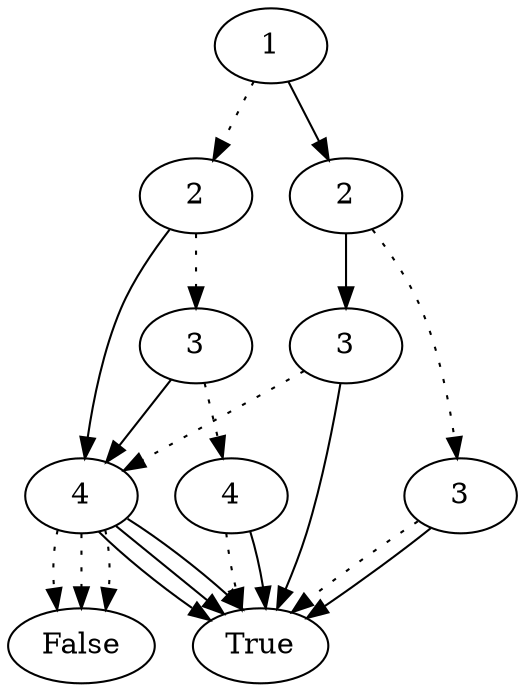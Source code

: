 digraph  {
  70284030264324 [label = 1];
  70284030264324 -> 70284030273508 [style=dotted] 
  70284030264324 -> 70284030267268  
  70284030273508 [label = 2];
  70284030273508 -> 70284030276040 [style=dotted] 
  70284030273508 -> 70284030276772  
  70284030276040 [label = 3];
  70284030276040 -> 70284030277608 [style=dotted] 
  70284030276040 -> 70284030276772  
  70284030277608 [label = 4];
  70284030277608 -> 70284030278012 [style=dotted] 
  70284030277608 -> 70284030278012  
 70284030278012 [label = True] 
 70284030278012 [label = True] 
  70284030276772 [label = 4];
  70284030276772 -> 70284030277364 [style=dotted] 
  70284030276772 -> 70284030278012  
  70284030277364 [label = False] 
 70284030278012 [label = True] 
  70284030276772 [label = 4];
  70284030276772 -> 70284030277364 [style=dotted] 
  70284030276772 -> 70284030278012  
  70284030277364 [label = False] 
 70284030278012 [label = True] 
  70284030267268 [label = 2];
  70284030267268 -> 70284030271548 [style=dotted] 
  70284030267268 -> 70284030269156  
  70284030271548 [label = 3];
  70284030271548 -> 70284030278012 [style=dotted] 
  70284030271548 -> 70284030278012  
 70284030278012 [label = True] 
 70284030278012 [label = True] 
  70284030269156 [label = 3];
  70284030269156 -> 70284030276772 [style=dotted] 
  70284030269156 -> 70284030278012  
  70284030276772 [label = 4];
  70284030276772 -> 70284030277364 [style=dotted] 
  70284030276772 -> 70284030278012  
  70284030277364 [label = False] 
 70284030278012 [label = True] 
 70284030278012 [label = True] 
}
